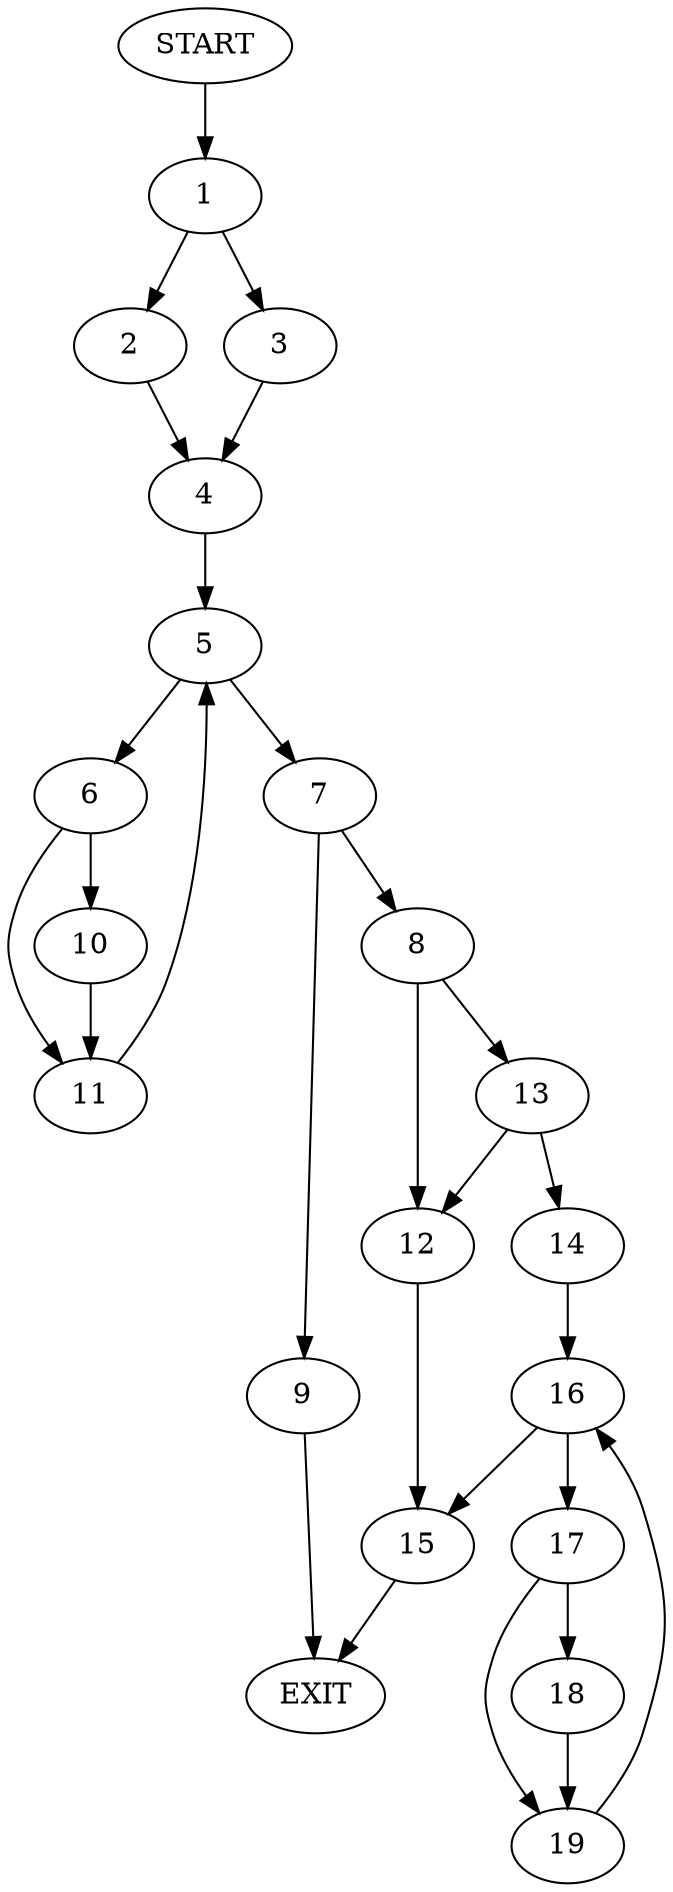 digraph {
0 [label="START"]
20 [label="EXIT"]
0 -> 1
1 -> 2
1 -> 3
2 -> 4
3 -> 4
4 -> 5
5 -> 6
5 -> 7
7 -> 8
7 -> 9
6 -> 10
6 -> 11
10 -> 11
11 -> 5
9 -> 20
8 -> 12
8 -> 13
13 -> 12
13 -> 14
12 -> 15
14 -> 16
15 -> 20
16 -> 17
16 -> 15
17 -> 18
17 -> 19
18 -> 19
19 -> 16
}
